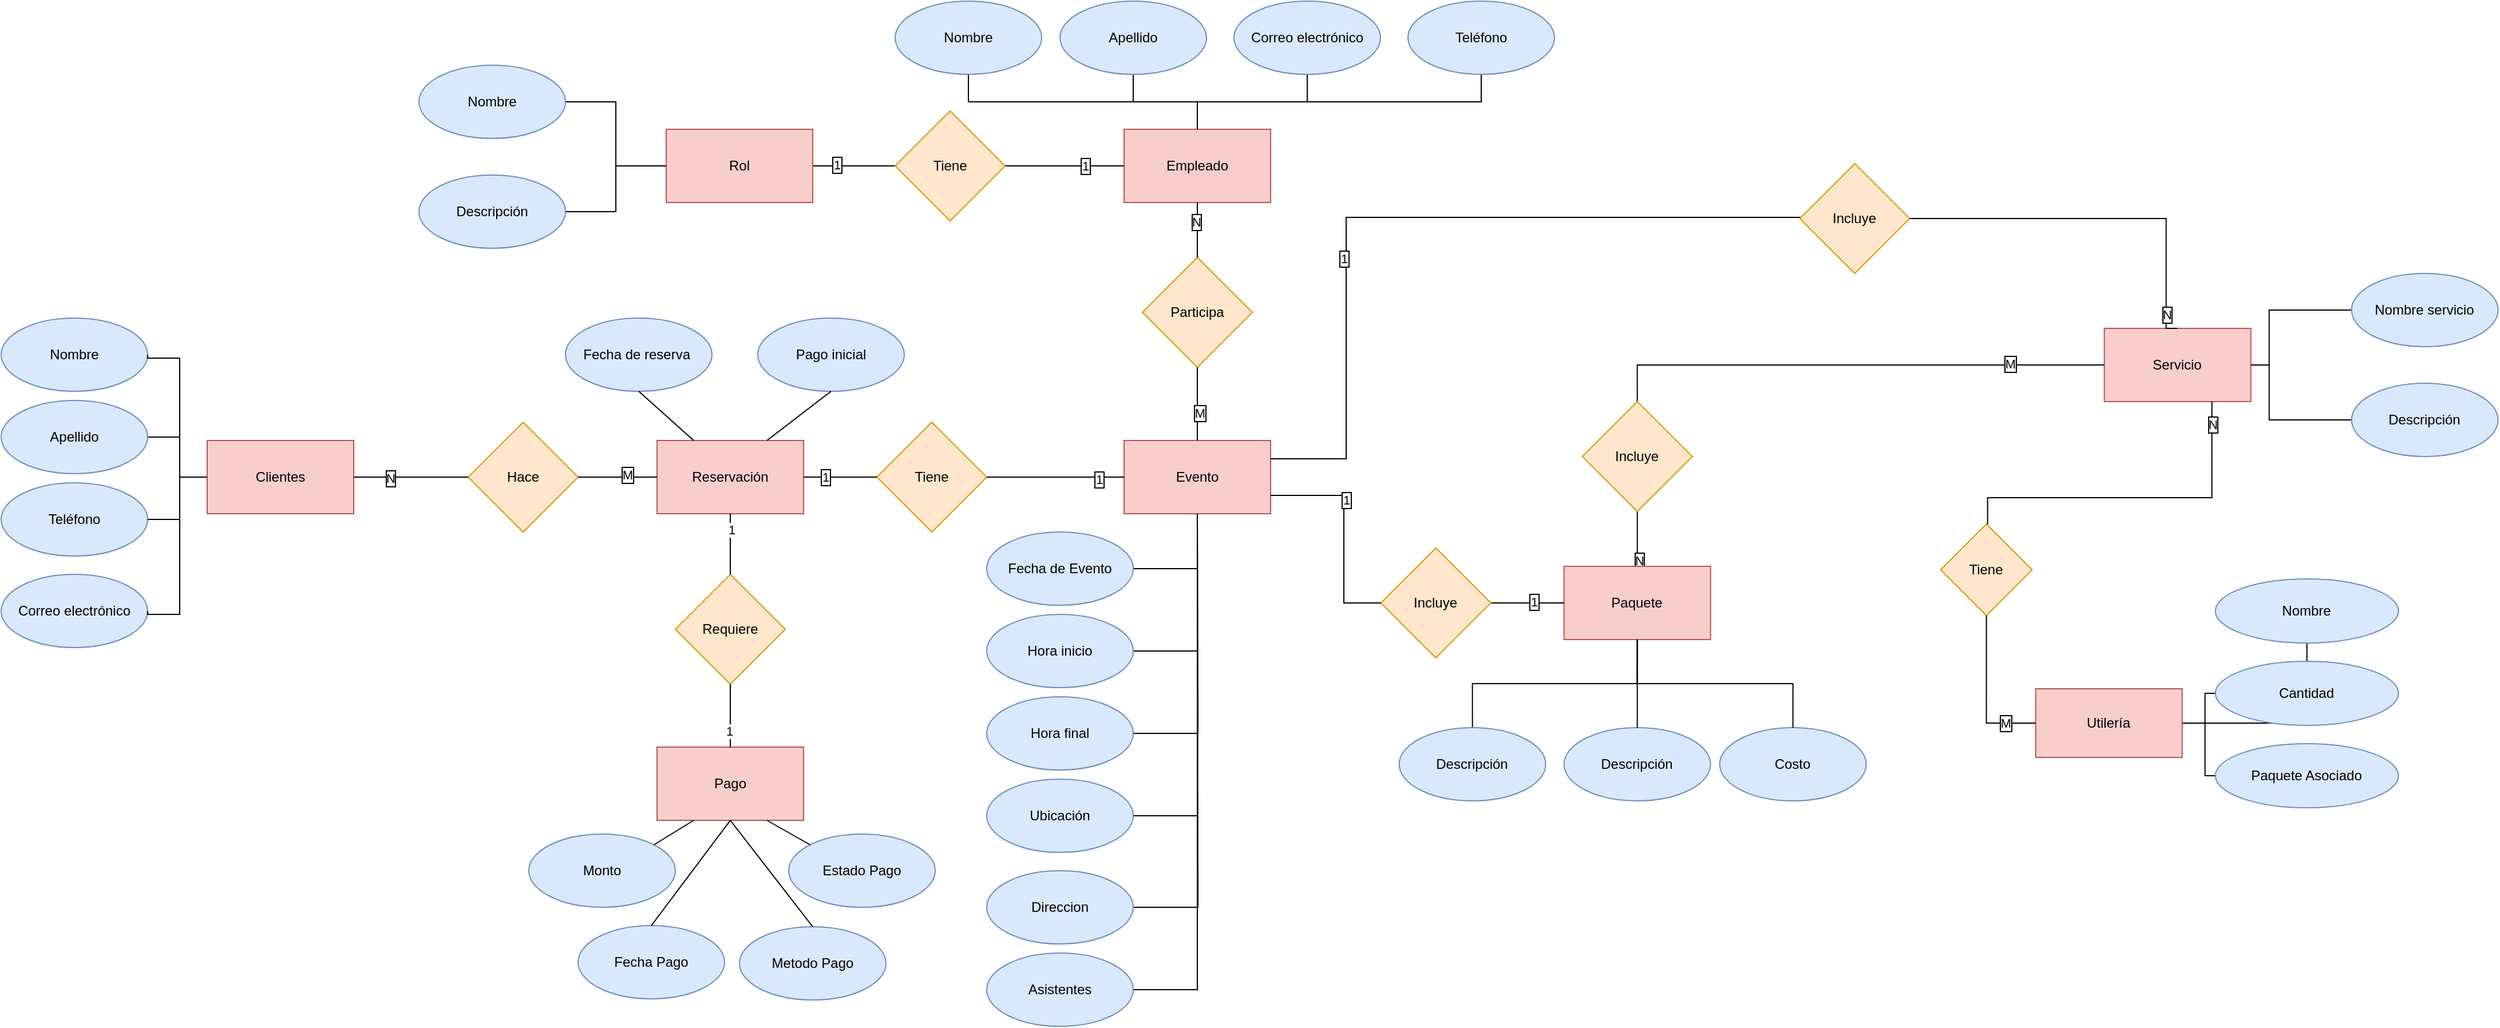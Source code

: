 <mxfile version="24.8.3">
  <diagram name="Página-1" id="xyBPtCxU4HSo__L5TcGD">
    <mxGraphModel dx="1413" dy="1091" grid="0" gridSize="8" guides="1" tooltips="1" connect="1" arrows="1" fold="1" page="0" pageScale="1" pageWidth="827" pageHeight="1169" math="0" shadow="0">
      <root>
        <mxCell id="0" />
        <mxCell id="1" parent="0" />
        <mxCell id="YUz2JsCg41odAJeU33cK-2" value="Hace" style="rhombus;whiteSpace=wrap;html=1;fillColor=#ffe6cc;strokeColor=#d79b00;" parent="1" vertex="1">
          <mxGeometry x="547" y="112" width="96" height="96" as="geometry" />
        </mxCell>
        <mxCell id="YUz2JsCg41odAJeU33cK-4" value="Clientes" style="rounded=0;whiteSpace=wrap;html=1;fillColor=#f8cecc;strokeColor=#b85450;" parent="1" vertex="1">
          <mxGeometry x="319" y="128" width="128" height="64" as="geometry" />
        </mxCell>
        <mxCell id="YUz2JsCg41odAJeU33cK-9" value="Nombre" style="ellipse;whiteSpace=wrap;html=1;fillColor=#dae8fc;strokeColor=#6c8ebf;" parent="1" vertex="1">
          <mxGeometry x="139" y="21" width="128" height="64" as="geometry" />
        </mxCell>
        <mxCell id="YUz2JsCg41odAJeU33cK-10" value="Teléfono" style="ellipse;whiteSpace=wrap;html=1;fillColor=#dae8fc;strokeColor=#6c8ebf;" parent="1" vertex="1">
          <mxGeometry x="139" y="165" width="128" height="64" as="geometry" />
        </mxCell>
        <mxCell id="YUz2JsCg41odAJeU33cK-11" value="Correo electrónico" style="ellipse;whiteSpace=wrap;html=1;fillColor=#dae8fc;strokeColor=#6c8ebf;" parent="1" vertex="1">
          <mxGeometry x="139" y="245" width="128" height="64" as="geometry" />
        </mxCell>
        <mxCell id="YUz2JsCg41odAJeU33cK-12" value="Reservación" style="rounded=0;whiteSpace=wrap;html=1;fillColor=#f8cecc;strokeColor=#b85450;" parent="1" vertex="1">
          <mxGeometry x="712" y="128" width="128" height="64" as="geometry" />
        </mxCell>
        <mxCell id="JyAER5pdy3FAzu10p0TV-11" style="edgeStyle=orthogonalEdgeStyle;shape=connector;rounded=0;orthogonalLoop=1;jettySize=auto;html=1;entryX=0.5;entryY=1;entryDx=0;entryDy=0;strokeColor=default;align=center;verticalAlign=middle;fontFamily=Helvetica;fontSize=11;fontColor=default;labelBackgroundColor=default;endArrow=none;exitX=0.5;exitY=0;exitDx=0;exitDy=0;" parent="1" source="YUz2JsCg41odAJeU33cK-14" target="YUz2JsCg41odAJeU33cK-28" edge="1">
          <mxGeometry relative="1" as="geometry">
            <Array as="points">
              <mxPoint x="1184" y="-168" />
              <mxPoint x="984" y="-168" />
            </Array>
          </mxGeometry>
        </mxCell>
        <mxCell id="YUz2JsCg41odAJeU33cK-14" value="Empleado" style="rounded=0;whiteSpace=wrap;html=1;fillColor=#f8cecc;strokeColor=#b85450;" parent="1" vertex="1">
          <mxGeometry x="1120" y="-144" width="128" height="64" as="geometry" />
        </mxCell>
        <mxCell id="YUz2JsCg41odAJeU33cK-16" value="Fecha de reserva&amp;nbsp;" style="ellipse;whiteSpace=wrap;html=1;fillColor=#dae8fc;strokeColor=#6c8ebf;" parent="1" vertex="1">
          <mxGeometry x="632" y="21" width="128" height="64" as="geometry" />
        </mxCell>
        <mxCell id="YUz2JsCg41odAJeU33cK-17" value="Pago inicial" style="ellipse;whiteSpace=wrap;html=1;fillColor=#dae8fc;strokeColor=#6c8ebf;" parent="1" vertex="1">
          <mxGeometry x="800" y="21" width="128" height="64" as="geometry" />
        </mxCell>
        <mxCell id="JyAER5pdy3FAzu10p0TV-3" style="edgeStyle=orthogonalEdgeStyle;shape=connector;rounded=0;orthogonalLoop=1;jettySize=auto;html=1;entryX=1;entryY=0.5;entryDx=0;entryDy=0;strokeColor=default;align=center;verticalAlign=middle;fontFamily=Helvetica;fontSize=11;fontColor=default;labelBackgroundColor=default;endArrow=none;" parent="1" source="YUz2JsCg41odAJeU33cK-18" target="YUz2JsCg41odAJeU33cK-23" edge="1">
          <mxGeometry relative="1" as="geometry" />
        </mxCell>
        <mxCell id="JyAER5pdy3FAzu10p0TV-4" style="edgeStyle=orthogonalEdgeStyle;shape=connector;rounded=0;orthogonalLoop=1;jettySize=auto;html=1;entryX=1;entryY=0.5;entryDx=0;entryDy=0;strokeColor=default;align=center;verticalAlign=middle;fontFamily=Helvetica;fontSize=11;fontColor=default;labelBackgroundColor=default;endArrow=none;" parent="1" source="YUz2JsCg41odAJeU33cK-18" target="YUz2JsCg41odAJeU33cK-24" edge="1">
          <mxGeometry relative="1" as="geometry" />
        </mxCell>
        <mxCell id="YUz2JsCg41odAJeU33cK-18" value="Evento" style="rounded=0;whiteSpace=wrap;html=1;fillColor=#f8cecc;strokeColor=#b85450;" parent="1" vertex="1">
          <mxGeometry x="1120" y="128" width="128" height="64" as="geometry" />
        </mxCell>
        <mxCell id="YUz2JsCg41odAJeU33cK-19" value="Tiene" style="rhombus;whiteSpace=wrap;html=1;fillColor=#ffe6cc;strokeColor=#d79b00;" parent="1" vertex="1">
          <mxGeometry x="904" y="112" width="96" height="96" as="geometry" />
        </mxCell>
        <mxCell id="YUz2JsCg41odAJeU33cK-21" value="Participa" style="rhombus;whiteSpace=wrap;html=1;fillColor=#ffe6cc;strokeColor=#d79b00;" parent="1" vertex="1">
          <mxGeometry x="1136" y="-32" width="96" height="96" as="geometry" />
        </mxCell>
        <mxCell id="YUz2JsCg41odAJeU33cK-23" value="Fecha de Evento" style="ellipse;whiteSpace=wrap;html=1;fillColor=#dae8fc;strokeColor=#6c8ebf;" parent="1" vertex="1">
          <mxGeometry x="1000" y="208" width="128" height="64" as="geometry" />
        </mxCell>
        <mxCell id="YUz2JsCg41odAJeU33cK-24" value="Hora inicio" style="ellipse;whiteSpace=wrap;html=1;fillColor=#dae8fc;strokeColor=#6c8ebf;" parent="1" vertex="1">
          <mxGeometry x="1000" y="280" width="128" height="64" as="geometry" />
        </mxCell>
        <mxCell id="JyAER5pdy3FAzu10p0TV-5" style="edgeStyle=orthogonalEdgeStyle;shape=connector;rounded=0;orthogonalLoop=1;jettySize=auto;html=1;strokeColor=default;align=center;verticalAlign=middle;fontFamily=Helvetica;fontSize=11;fontColor=default;labelBackgroundColor=default;endArrow=none;" parent="1" source="YUz2JsCg41odAJeU33cK-25" edge="1">
          <mxGeometry relative="1" as="geometry">
            <mxPoint x="1184" y="200.0" as="targetPoint" />
          </mxGeometry>
        </mxCell>
        <mxCell id="YUz2JsCg41odAJeU33cK-25" value="Hora final" style="ellipse;whiteSpace=wrap;html=1;fillColor=#dae8fc;strokeColor=#6c8ebf;" parent="1" vertex="1">
          <mxGeometry x="1000" y="352" width="128" height="64" as="geometry" />
        </mxCell>
        <mxCell id="JyAER5pdy3FAzu10p0TV-6" style="edgeStyle=orthogonalEdgeStyle;shape=connector;rounded=0;orthogonalLoop=1;jettySize=auto;html=1;entryX=0.5;entryY=1;entryDx=0;entryDy=0;strokeColor=default;align=center;verticalAlign=middle;fontFamily=Helvetica;fontSize=11;fontColor=default;labelBackgroundColor=default;endArrow=none;exitX=1;exitY=0.5;exitDx=0;exitDy=0;" parent="1" source="YUz2JsCg41odAJeU33cK-26" target="YUz2JsCg41odAJeU33cK-18" edge="1">
          <mxGeometry relative="1" as="geometry" />
        </mxCell>
        <mxCell id="YUz2JsCg41odAJeU33cK-26" value="Ubicación" style="ellipse;whiteSpace=wrap;html=1;fillColor=#dae8fc;strokeColor=#6c8ebf;" parent="1" vertex="1">
          <mxGeometry x="1000" y="424" width="128" height="64" as="geometry" />
        </mxCell>
        <mxCell id="JyAER5pdy3FAzu10p0TV-7" style="edgeStyle=orthogonalEdgeStyle;shape=connector;rounded=0;orthogonalLoop=1;jettySize=auto;html=1;entryX=0.5;entryY=1;entryDx=0;entryDy=0;strokeColor=default;align=center;verticalAlign=middle;fontFamily=Helvetica;fontSize=11;fontColor=default;labelBackgroundColor=default;endArrow=none;exitX=1;exitY=0.5;exitDx=0;exitDy=0;" parent="1" source="YUz2JsCg41odAJeU33cK-27" target="YUz2JsCg41odAJeU33cK-18" edge="1">
          <mxGeometry relative="1" as="geometry" />
        </mxCell>
        <mxCell id="YUz2JsCg41odAJeU33cK-27" value="Asistentes" style="ellipse;whiteSpace=wrap;html=1;fillColor=#dae8fc;strokeColor=#6c8ebf;" parent="1" vertex="1">
          <mxGeometry x="1000" y="576" width="128" height="64" as="geometry" />
        </mxCell>
        <mxCell id="YUz2JsCg41odAJeU33cK-28" value="Nombre" style="ellipse;whiteSpace=wrap;html=1;fillColor=#dae8fc;strokeColor=#6c8ebf;" parent="1" vertex="1">
          <mxGeometry x="920" y="-256" width="128" height="64" as="geometry" />
        </mxCell>
        <mxCell id="JyAER5pdy3FAzu10p0TV-12" style="edgeStyle=orthogonalEdgeStyle;shape=connector;rounded=0;orthogonalLoop=1;jettySize=auto;html=1;entryX=0.5;entryY=0;entryDx=0;entryDy=0;strokeColor=default;align=center;verticalAlign=middle;fontFamily=Helvetica;fontSize=11;fontColor=default;labelBackgroundColor=default;endArrow=none;" parent="1" source="YUz2JsCg41odAJeU33cK-29" target="YUz2JsCg41odAJeU33cK-14" edge="1">
          <mxGeometry relative="1" as="geometry">
            <Array as="points">
              <mxPoint x="1128" y="-168" />
              <mxPoint x="1184" y="-168" />
            </Array>
          </mxGeometry>
        </mxCell>
        <mxCell id="YUz2JsCg41odAJeU33cK-29" value="Apellido" style="ellipse;whiteSpace=wrap;html=1;fillColor=#dae8fc;strokeColor=#6c8ebf;" parent="1" vertex="1">
          <mxGeometry x="1064" y="-256" width="128" height="64" as="geometry" />
        </mxCell>
        <mxCell id="JyAER5pdy3FAzu10p0TV-14" style="edgeStyle=orthogonalEdgeStyle;shape=connector;rounded=0;orthogonalLoop=1;jettySize=auto;html=1;entryX=0.5;entryY=0;entryDx=0;entryDy=0;strokeColor=default;align=center;verticalAlign=middle;fontFamily=Helvetica;fontSize=11;fontColor=default;labelBackgroundColor=default;endArrow=none;" parent="1" source="YUz2JsCg41odAJeU33cK-30" target="YUz2JsCg41odAJeU33cK-14" edge="1">
          <mxGeometry relative="1" as="geometry">
            <Array as="points">
              <mxPoint x="1432" y="-168" />
              <mxPoint x="1184" y="-168" />
            </Array>
          </mxGeometry>
        </mxCell>
        <mxCell id="YUz2JsCg41odAJeU33cK-30" value="Teléfono" style="ellipse;whiteSpace=wrap;html=1;fillColor=#dae8fc;strokeColor=#6c8ebf;" parent="1" vertex="1">
          <mxGeometry x="1368" y="-256" width="128" height="64" as="geometry" />
        </mxCell>
        <mxCell id="JyAER5pdy3FAzu10p0TV-13" style="edgeStyle=orthogonalEdgeStyle;shape=connector;rounded=0;orthogonalLoop=1;jettySize=auto;html=1;entryX=0.5;entryY=0;entryDx=0;entryDy=0;strokeColor=default;align=center;verticalAlign=middle;fontFamily=Helvetica;fontSize=11;fontColor=default;labelBackgroundColor=default;endArrow=none;" parent="1" source="YUz2JsCg41odAJeU33cK-31" target="YUz2JsCg41odAJeU33cK-14" edge="1">
          <mxGeometry relative="1" as="geometry">
            <Array as="points">
              <mxPoint x="1280" y="-168" />
              <mxPoint x="1184" y="-168" />
            </Array>
          </mxGeometry>
        </mxCell>
        <mxCell id="YUz2JsCg41odAJeU33cK-31" value="Correo electrónico" style="ellipse;whiteSpace=wrap;html=1;fillColor=#dae8fc;strokeColor=#6c8ebf;" parent="1" vertex="1">
          <mxGeometry x="1216" y="-256" width="128" height="64" as="geometry" />
        </mxCell>
        <mxCell id="YUz2JsCg41odAJeU33cK-37" value="" style="endArrow=none;html=1;rounded=0;entryX=0;entryY=0.5;entryDx=0;entryDy=0;exitX=1;exitY=0.5;exitDx=0;exitDy=0;edgeStyle=orthogonalEdgeStyle;" parent="1" source="YUz2JsCg41odAJeU33cK-10" target="YUz2JsCg41odAJeU33cK-4" edge="1">
          <mxGeometry width="50" height="50" relative="1" as="geometry">
            <mxPoint x="247" y="82" as="sourcePoint" />
            <mxPoint x="297" y="32" as="targetPoint" />
            <Array as="points">
              <mxPoint x="295" y="197" />
              <mxPoint x="295" y="160" />
            </Array>
          </mxGeometry>
        </mxCell>
        <mxCell id="YUz2JsCg41odAJeU33cK-39" value="" style="endArrow=none;html=1;rounded=0;edgeStyle=orthogonalEdgeStyle;exitX=1;exitY=0.5;exitDx=0;exitDy=0;" parent="1" source="YUz2JsCg41odAJeU33cK-9" edge="1">
          <mxGeometry width="50" height="50" relative="1" as="geometry">
            <mxPoint x="279" y="103.31" as="sourcePoint" />
            <mxPoint x="319" y="160" as="targetPoint" />
            <Array as="points">
              <mxPoint x="267" y="56" />
              <mxPoint x="295" y="56" />
              <mxPoint x="295" y="160" />
            </Array>
          </mxGeometry>
        </mxCell>
        <mxCell id="YUz2JsCg41odAJeU33cK-40" value="" style="endArrow=none;html=1;rounded=0;exitX=1;exitY=0.5;exitDx=0;exitDy=0;edgeStyle=orthogonalEdgeStyle;" parent="1" source="YUz2JsCg41odAJeU33cK-11" edge="1">
          <mxGeometry width="50" height="50" relative="1" as="geometry">
            <mxPoint x="287" y="320" as="sourcePoint" />
            <mxPoint x="319" y="160" as="targetPoint" />
            <Array as="points">
              <mxPoint x="267" y="280" />
              <mxPoint x="295" y="280" />
              <mxPoint x="295" y="160" />
            </Array>
          </mxGeometry>
        </mxCell>
        <mxCell id="YUz2JsCg41odAJeU33cK-41" value="" style="endArrow=none;html=1;rounded=0;entryX=0;entryY=0.5;entryDx=0;entryDy=0;exitX=1;exitY=0.5;exitDx=0;exitDy=0;edgeStyle=orthogonalEdgeStyle;" parent="1" source="YUz2JsCg41odAJeU33cK-4" target="YUz2JsCg41odAJeU33cK-2" edge="1">
          <mxGeometry width="50" height="50" relative="1" as="geometry">
            <mxPoint x="608" y="39.65" as="sourcePoint" />
            <mxPoint x="720" y="72.34" as="targetPoint" />
          </mxGeometry>
        </mxCell>
        <mxCell id="JyAER5pdy3FAzu10p0TV-44" value="N" style="edgeLabel;html=1;align=center;verticalAlign=middle;resizable=0;points=[];fontFamily=Helvetica;fontSize=11;fontColor=default;labelBackgroundColor=default;labelBorderColor=default;" parent="YUz2JsCg41odAJeU33cK-41" vertex="1" connectable="0">
          <mxGeometry x="-0.37" y="-1" relative="1" as="geometry">
            <mxPoint as="offset" />
          </mxGeometry>
        </mxCell>
        <mxCell id="YUz2JsCg41odAJeU33cK-42" value="" style="endArrow=none;html=1;rounded=0;entryX=0;entryY=0.5;entryDx=0;entryDy=0;exitX=1;exitY=0.5;exitDx=0;exitDy=0;edgeStyle=orthogonalEdgeStyle;" parent="1" source="YUz2JsCg41odAJeU33cK-2" target="YUz2JsCg41odAJeU33cK-12" edge="1">
          <mxGeometry width="50" height="50" relative="1" as="geometry">
            <mxPoint x="608" y="39.65" as="sourcePoint" />
            <mxPoint x="720" y="72.34" as="targetPoint" />
          </mxGeometry>
        </mxCell>
        <mxCell id="JyAER5pdy3FAzu10p0TV-46" value="M" style="edgeLabel;html=1;align=center;verticalAlign=middle;resizable=0;points=[];fontFamily=Helvetica;fontSize=11;fontColor=default;labelBorderColor=default;labelBackgroundColor=default;fillColor=none;gradientColor=none;" parent="YUz2JsCg41odAJeU33cK-42" vertex="1" connectable="0">
          <mxGeometry x="0.228" y="2" relative="1" as="geometry">
            <mxPoint as="offset" />
          </mxGeometry>
        </mxCell>
        <mxCell id="YUz2JsCg41odAJeU33cK-45" value="" style="endArrow=none;html=1;rounded=0;entryX=0;entryY=0.5;entryDx=0;entryDy=0;exitX=1;exitY=0.5;exitDx=0;exitDy=0;edgeStyle=orthogonalEdgeStyle;" parent="1" source="YUz2JsCg41odAJeU33cK-12" target="YUz2JsCg41odAJeU33cK-19" edge="1">
          <mxGeometry width="50" height="50" relative="1" as="geometry">
            <mxPoint x="936" y="15.31" as="sourcePoint" />
            <mxPoint x="1048" y="48.0" as="targetPoint" />
          </mxGeometry>
        </mxCell>
        <mxCell id="JyAER5pdy3FAzu10p0TV-47" value="1" style="edgeLabel;html=1;align=center;verticalAlign=middle;resizable=0;points=[];fontFamily=Helvetica;fontSize=11;fontColor=default;labelBorderColor=default;labelBackgroundColor=default;fillColor=none;gradientColor=none;" parent="YUz2JsCg41odAJeU33cK-45" vertex="1" connectable="0">
          <mxGeometry x="-0.421" relative="1" as="geometry">
            <mxPoint as="offset" />
          </mxGeometry>
        </mxCell>
        <mxCell id="YUz2JsCg41odAJeU33cK-46" value="" style="endArrow=none;html=1;rounded=0;entryX=0;entryY=0.5;entryDx=0;entryDy=0;exitX=1;exitY=0.5;exitDx=0;exitDy=0;edgeStyle=orthogonalEdgeStyle;" parent="1" source="YUz2JsCg41odAJeU33cK-19" target="YUz2JsCg41odAJeU33cK-18" edge="1">
          <mxGeometry width="50" height="50" relative="1" as="geometry">
            <mxPoint x="936" y="15.31" as="sourcePoint" />
            <mxPoint x="1048" y="48.0" as="targetPoint" />
          </mxGeometry>
        </mxCell>
        <mxCell id="JyAER5pdy3FAzu10p0TV-48" value="1" style="edgeLabel;html=1;align=center;verticalAlign=middle;resizable=0;points=[];fontFamily=Helvetica;fontSize=11;fontColor=default;labelBorderColor=default;labelBackgroundColor=default;fillColor=none;gradientColor=none;" parent="YUz2JsCg41odAJeU33cK-46" vertex="1" connectable="0">
          <mxGeometry x="0.624" y="-2" relative="1" as="geometry">
            <mxPoint as="offset" />
          </mxGeometry>
        </mxCell>
        <mxCell id="YUz2JsCg41odAJeU33cK-47" value="" style="endArrow=none;html=1;rounded=0;entryX=0.5;entryY=0;entryDx=0;entryDy=0;exitX=0.5;exitY=1;exitDx=0;exitDy=0;" parent="1" source="YUz2JsCg41odAJeU33cK-21" target="YUz2JsCg41odAJeU33cK-18" edge="1">
          <mxGeometry width="50" height="50" relative="1" as="geometry">
            <mxPoint x="936" y="15.31" as="sourcePoint" />
            <mxPoint x="1048" y="48.0" as="targetPoint" />
          </mxGeometry>
        </mxCell>
        <mxCell id="JyAER5pdy3FAzu10p0TV-56" value="M" style="edgeLabel;html=1;align=center;verticalAlign=middle;resizable=0;points=[];fontFamily=Helvetica;fontSize=11;fontColor=default;labelBorderColor=default;labelBackgroundColor=default;fillColor=none;gradientColor=none;" parent="YUz2JsCg41odAJeU33cK-47" vertex="1" connectable="0">
          <mxGeometry x="0.227" y="2" relative="1" as="geometry">
            <mxPoint as="offset" />
          </mxGeometry>
        </mxCell>
        <mxCell id="YUz2JsCg41odAJeU33cK-48" value="" style="endArrow=none;html=1;rounded=0;entryX=0.5;entryY=0;entryDx=0;entryDy=0;exitX=0.5;exitY=1;exitDx=0;exitDy=0;" parent="1" source="YUz2JsCg41odAJeU33cK-14" target="YUz2JsCg41odAJeU33cK-21" edge="1">
          <mxGeometry width="50" height="50" relative="1" as="geometry">
            <mxPoint x="992" y="-96" as="sourcePoint" />
            <mxPoint x="1104" y="-63.31" as="targetPoint" />
          </mxGeometry>
        </mxCell>
        <mxCell id="JyAER5pdy3FAzu10p0TV-55" value="N" style="edgeLabel;html=1;align=center;verticalAlign=middle;resizable=0;points=[];fontFamily=Helvetica;fontSize=11;fontColor=default;labelBorderColor=default;labelBackgroundColor=default;fillColor=none;gradientColor=none;" parent="YUz2JsCg41odAJeU33cK-48" vertex="1" connectable="0">
          <mxGeometry x="-0.305" y="-1" relative="1" as="geometry">
            <mxPoint as="offset" />
          </mxGeometry>
        </mxCell>
        <mxCell id="JyAER5pdy3FAzu10p0TV-2" style="edgeStyle=orthogonalEdgeStyle;shape=connector;rounded=0;orthogonalLoop=1;jettySize=auto;html=1;entryX=0;entryY=0.5;entryDx=0;entryDy=0;strokeColor=default;align=center;verticalAlign=middle;fontFamily=Helvetica;fontSize=11;fontColor=default;labelBackgroundColor=default;endArrow=none;" parent="1" source="JyAER5pdy3FAzu10p0TV-1" target="YUz2JsCg41odAJeU33cK-4" edge="1">
          <mxGeometry relative="1" as="geometry">
            <Array as="points">
              <mxPoint x="295" y="125" />
              <mxPoint x="295" y="160" />
            </Array>
          </mxGeometry>
        </mxCell>
        <mxCell id="JyAER5pdy3FAzu10p0TV-1" value="Apellido" style="ellipse;whiteSpace=wrap;html=1;fillColor=#dae8fc;strokeColor=#6c8ebf;" parent="1" vertex="1">
          <mxGeometry x="139" y="93" width="128" height="64" as="geometry" />
        </mxCell>
        <mxCell id="JyAER5pdy3FAzu10p0TV-27" style="edgeStyle=orthogonalEdgeStyle;shape=connector;rounded=0;orthogonalLoop=1;jettySize=auto;html=1;strokeColor=default;align=center;verticalAlign=middle;fontFamily=Helvetica;fontSize=11;fontColor=default;labelBackgroundColor=default;endArrow=none;" parent="1" source="JyAER5pdy3FAzu10p0TV-26" edge="1">
          <mxGeometry relative="1" as="geometry">
            <mxPoint x="1184" y="192" as="targetPoint" />
          </mxGeometry>
        </mxCell>
        <mxCell id="JyAER5pdy3FAzu10p0TV-26" value="Direccion" style="ellipse;whiteSpace=wrap;html=1;fillColor=#dae8fc;strokeColor=#6c8ebf;" parent="1" vertex="1">
          <mxGeometry x="1000" y="504" width="128" height="64" as="geometry" />
        </mxCell>
        <mxCell id="JyAER5pdy3FAzu10p0TV-43" style="edgeStyle=orthogonalEdgeStyle;shape=connector;rounded=0;orthogonalLoop=1;jettySize=auto;html=1;strokeColor=default;align=center;verticalAlign=middle;fontFamily=Helvetica;fontSize=11;fontColor=default;labelBackgroundColor=default;endArrow=none;" parent="1" source="JyAER5pdy3FAzu10p0TV-36" target="JyAER5pdy3FAzu10p0TV-41" edge="1">
          <mxGeometry relative="1" as="geometry" />
        </mxCell>
        <mxCell id="JyAER5pdy3FAzu10p0TV-58" value="1" style="edgeLabel;html=1;align=center;verticalAlign=middle;resizable=0;points=[];fontFamily=Helvetica;fontSize=11;fontColor=default;labelBorderColor=default;labelBackgroundColor=default;fillColor=none;gradientColor=none;" parent="JyAER5pdy3FAzu10p0TV-43" vertex="1" connectable="0">
          <mxGeometry x="-0.416" y="1" relative="1" as="geometry">
            <mxPoint as="offset" />
          </mxGeometry>
        </mxCell>
        <mxCell id="JyAER5pdy3FAzu10p0TV-36" value="Rol" style="rounded=0;whiteSpace=wrap;html=1;fillColor=#f8cecc;strokeColor=#b85450;" parent="1" vertex="1">
          <mxGeometry x="720" y="-144" width="128" height="64" as="geometry" />
        </mxCell>
        <mxCell id="JyAER5pdy3FAzu10p0TV-39" style="edgeStyle=orthogonalEdgeStyle;shape=connector;rounded=0;orthogonalLoop=1;jettySize=auto;html=1;entryX=0;entryY=0.5;entryDx=0;entryDy=0;strokeColor=default;align=center;verticalAlign=middle;fontFamily=Helvetica;fontSize=11;fontColor=default;labelBackgroundColor=default;endArrow=none;" parent="1" source="JyAER5pdy3FAzu10p0TV-37" target="JyAER5pdy3FAzu10p0TV-36" edge="1">
          <mxGeometry relative="1" as="geometry" />
        </mxCell>
        <mxCell id="JyAER5pdy3FAzu10p0TV-37" value="Nombre" style="ellipse;whiteSpace=wrap;html=1;fillColor=#dae8fc;strokeColor=#6c8ebf;" parent="1" vertex="1">
          <mxGeometry x="504" y="-200" width="128" height="64" as="geometry" />
        </mxCell>
        <mxCell id="JyAER5pdy3FAzu10p0TV-40" style="edgeStyle=orthogonalEdgeStyle;shape=connector;rounded=0;orthogonalLoop=1;jettySize=auto;html=1;strokeColor=default;align=center;verticalAlign=middle;fontFamily=Helvetica;fontSize=11;fontColor=default;labelBackgroundColor=default;endArrow=none;" parent="1" source="JyAER5pdy3FAzu10p0TV-38" target="JyAER5pdy3FAzu10p0TV-36" edge="1">
          <mxGeometry relative="1" as="geometry" />
        </mxCell>
        <mxCell id="JyAER5pdy3FAzu10p0TV-38" value="Descripción" style="ellipse;whiteSpace=wrap;html=1;fillColor=#dae8fc;strokeColor=#6c8ebf;" parent="1" vertex="1">
          <mxGeometry x="504" y="-104" width="128" height="64" as="geometry" />
        </mxCell>
        <mxCell id="JyAER5pdy3FAzu10p0TV-42" style="edgeStyle=orthogonalEdgeStyle;shape=connector;rounded=0;orthogonalLoop=1;jettySize=auto;html=1;strokeColor=default;align=center;verticalAlign=middle;fontFamily=Helvetica;fontSize=11;fontColor=default;labelBackgroundColor=default;endArrow=none;" parent="1" source="JyAER5pdy3FAzu10p0TV-41" target="YUz2JsCg41odAJeU33cK-14" edge="1">
          <mxGeometry relative="1" as="geometry" />
        </mxCell>
        <mxCell id="JyAER5pdy3FAzu10p0TV-57" value="1" style="edgeLabel;html=1;align=center;verticalAlign=middle;resizable=0;points=[];fontFamily=Helvetica;fontSize=11;fontColor=default;labelBorderColor=default;labelBackgroundColor=default;fillColor=none;gradientColor=none;" parent="JyAER5pdy3FAzu10p0TV-42" vertex="1" connectable="0">
          <mxGeometry x="0.342" relative="1" as="geometry">
            <mxPoint as="offset" />
          </mxGeometry>
        </mxCell>
        <mxCell id="JyAER5pdy3FAzu10p0TV-41" value="Tiene" style="rhombus;whiteSpace=wrap;html=1;fillColor=#ffe6cc;strokeColor=#d79b00;" parent="1" vertex="1">
          <mxGeometry x="920" y="-160" width="96" height="96" as="geometry" />
        </mxCell>
        <mxCell id="i48AFJSQdrGTWgoJEpdl-2" value="Requiere" style="rhombus;whiteSpace=wrap;html=1;fillColor=#ffe6cc;strokeColor=#d79b00;" parent="1" vertex="1">
          <mxGeometry x="728" y="245" width="96" height="96" as="geometry" />
        </mxCell>
        <mxCell id="i48AFJSQdrGTWgoJEpdl-4" value="" style="endArrow=none;html=1;rounded=0;entryX=0.5;entryY=1;entryDx=0;entryDy=0;exitX=0.75;exitY=0;exitDx=0;exitDy=0;" parent="1" source="YUz2JsCg41odAJeU33cK-12" target="YUz2JsCg41odAJeU33cK-17" edge="1">
          <mxGeometry width="50" height="50" relative="1" as="geometry">
            <mxPoint x="774" y="128" as="sourcePoint" />
            <mxPoint x="824" y="78" as="targetPoint" />
          </mxGeometry>
        </mxCell>
        <mxCell id="i48AFJSQdrGTWgoJEpdl-5" value="" style="endArrow=none;html=1;rounded=0;entryX=0.5;entryY=1;entryDx=0;entryDy=0;exitX=0.25;exitY=0;exitDx=0;exitDy=0;" parent="1" source="YUz2JsCg41odAJeU33cK-12" target="YUz2JsCg41odAJeU33cK-16" edge="1">
          <mxGeometry width="50" height="50" relative="1" as="geometry">
            <mxPoint x="728" y="121" as="sourcePoint" />
            <mxPoint x="778" y="71" as="targetPoint" />
          </mxGeometry>
        </mxCell>
        <mxCell id="i48AFJSQdrGTWgoJEpdl-6" value="" style="endArrow=none;html=1;rounded=0;entryX=0.5;entryY=1;entryDx=0;entryDy=0;exitX=0.5;exitY=0;exitDx=0;exitDy=0;" parent="1" source="i48AFJSQdrGTWgoJEpdl-2" target="YUz2JsCg41odAJeU33cK-12" edge="1">
          <mxGeometry width="50" height="50" relative="1" as="geometry">
            <mxPoint x="710" y="258" as="sourcePoint" />
            <mxPoint x="760" y="208" as="targetPoint" />
          </mxGeometry>
        </mxCell>
        <mxCell id="i48AFJSQdrGTWgoJEpdl-9" value="1" style="edgeLabel;html=1;align=center;verticalAlign=middle;resizable=0;points=[];" parent="i48AFJSQdrGTWgoJEpdl-6" vertex="1" connectable="0">
          <mxGeometry x="0.472" y="-1" relative="1" as="geometry">
            <mxPoint as="offset" />
          </mxGeometry>
        </mxCell>
        <mxCell id="i48AFJSQdrGTWgoJEpdl-7" value="Pago" style="rounded=0;whiteSpace=wrap;html=1;fillColor=#f8cecc;strokeColor=#b85450;" parent="1" vertex="1">
          <mxGeometry x="712" y="396" width="128" height="64" as="geometry" />
        </mxCell>
        <mxCell id="i48AFJSQdrGTWgoJEpdl-8" value="" style="endArrow=none;html=1;rounded=0;entryX=0.5;entryY=1;entryDx=0;entryDy=0;exitX=0.5;exitY=0;exitDx=0;exitDy=0;" parent="1" source="i48AFJSQdrGTWgoJEpdl-7" target="i48AFJSQdrGTWgoJEpdl-2" edge="1">
          <mxGeometry width="50" height="50" relative="1" as="geometry">
            <mxPoint x="816" y="378" as="sourcePoint" />
            <mxPoint x="866" y="328" as="targetPoint" />
          </mxGeometry>
        </mxCell>
        <mxCell id="i48AFJSQdrGTWgoJEpdl-10" value="1" style="edgeLabel;html=1;align=center;verticalAlign=middle;resizable=0;points=[];" parent="i48AFJSQdrGTWgoJEpdl-8" vertex="1" connectable="0">
          <mxGeometry x="-0.491" y="1" relative="1" as="geometry">
            <mxPoint as="offset" />
          </mxGeometry>
        </mxCell>
        <mxCell id="i48AFJSQdrGTWgoJEpdl-11" value="Monto" style="ellipse;whiteSpace=wrap;html=1;fillColor=#dae8fc;strokeColor=#6c8ebf;" parent="1" vertex="1">
          <mxGeometry x="600" y="472" width="128" height="64" as="geometry" />
        </mxCell>
        <mxCell id="i48AFJSQdrGTWgoJEpdl-12" value="Metodo Pago" style="ellipse;whiteSpace=wrap;html=1;fillColor=#dae8fc;strokeColor=#6c8ebf;" parent="1" vertex="1">
          <mxGeometry x="784" y="553" width="128" height="64" as="geometry" />
        </mxCell>
        <mxCell id="i48AFJSQdrGTWgoJEpdl-13" value="Estado Pago" style="ellipse;whiteSpace=wrap;html=1;fillColor=#dae8fc;strokeColor=#6c8ebf;" parent="1" vertex="1">
          <mxGeometry x="827" y="472" width="128" height="64" as="geometry" />
        </mxCell>
        <mxCell id="i48AFJSQdrGTWgoJEpdl-14" value="Fecha Pago" style="ellipse;whiteSpace=wrap;html=1;fillColor=#dae8fc;strokeColor=#6c8ebf;" parent="1" vertex="1">
          <mxGeometry x="643" y="552" width="128" height="64" as="geometry" />
        </mxCell>
        <mxCell id="i48AFJSQdrGTWgoJEpdl-15" value="" style="endArrow=none;html=1;rounded=0;exitX=1;exitY=0;exitDx=0;exitDy=0;entryX=0.25;entryY=1;entryDx=0;entryDy=0;" parent="1" source="i48AFJSQdrGTWgoJEpdl-11" target="i48AFJSQdrGTWgoJEpdl-7" edge="1">
          <mxGeometry width="50" height="50" relative="1" as="geometry">
            <mxPoint x="736" y="498" as="sourcePoint" />
            <mxPoint x="786" y="448" as="targetPoint" />
          </mxGeometry>
        </mxCell>
        <mxCell id="i48AFJSQdrGTWgoJEpdl-16" value="" style="endArrow=none;html=1;rounded=0;exitX=0.5;exitY=0;exitDx=0;exitDy=0;entryX=0.5;entryY=1;entryDx=0;entryDy=0;" parent="1" source="i48AFJSQdrGTWgoJEpdl-14" target="i48AFJSQdrGTWgoJEpdl-7" edge="1">
          <mxGeometry width="50" height="50" relative="1" as="geometry">
            <mxPoint x="736" y="498" as="sourcePoint" />
            <mxPoint x="786" y="448" as="targetPoint" />
          </mxGeometry>
        </mxCell>
        <mxCell id="i48AFJSQdrGTWgoJEpdl-17" value="" style="endArrow=none;html=1;rounded=0;entryX=0.5;entryY=1;entryDx=0;entryDy=0;exitX=0.5;exitY=0;exitDx=0;exitDy=0;" parent="1" source="i48AFJSQdrGTWgoJEpdl-12" target="i48AFJSQdrGTWgoJEpdl-7" edge="1">
          <mxGeometry width="50" height="50" relative="1" as="geometry">
            <mxPoint x="771" y="546" as="sourcePoint" />
            <mxPoint x="821" y="496" as="targetPoint" />
          </mxGeometry>
        </mxCell>
        <mxCell id="i48AFJSQdrGTWgoJEpdl-18" value="" style="endArrow=none;html=1;rounded=0;exitX=0.75;exitY=1;exitDx=0;exitDy=0;entryX=0;entryY=0;entryDx=0;entryDy=0;" parent="1" source="i48AFJSQdrGTWgoJEpdl-7" target="i48AFJSQdrGTWgoJEpdl-13" edge="1">
          <mxGeometry width="50" height="50" relative="1" as="geometry">
            <mxPoint x="888" y="453" as="sourcePoint" />
            <mxPoint x="938" y="403" as="targetPoint" />
          </mxGeometry>
        </mxCell>
        <mxCell id="9gRtz2t4j_QgYpZg94V2-1" value="Servicio" style="rounded=0;whiteSpace=wrap;html=1;fillColor=#f8cecc;strokeColor=#b85450;" vertex="1" parent="1">
          <mxGeometry x="1976.337" y="29.996" width="128" height="64" as="geometry" />
        </mxCell>
        <mxCell id="9gRtz2t4j_QgYpZg94V2-2" style="edgeStyle=orthogonalEdgeStyle;shape=connector;rounded=0;orthogonalLoop=1;jettySize=auto;html=1;strokeColor=default;align=center;verticalAlign=middle;fontFamily=Helvetica;fontSize=11;fontColor=default;labelBackgroundColor=default;endArrow=none;exitX=0.5;exitY=1;exitDx=0;exitDy=0;entryX=0.5;entryY=0;entryDx=0;entryDy=0;" edge="1" parent="1" target="9gRtz2t4j_QgYpZg94V2-27">
          <mxGeometry relative="1" as="geometry">
            <Array as="points">
              <mxPoint x="2070.337" y="177.996" />
              <mxPoint x="1874.337" y="177.996" />
            </Array>
            <mxPoint x="2070.337" y="93.996" as="sourcePoint" />
            <mxPoint x="1900.337" y="311.996" as="targetPoint" />
          </mxGeometry>
        </mxCell>
        <mxCell id="9gRtz2t4j_QgYpZg94V2-3" value="N" style="edgeLabel;html=1;align=center;verticalAlign=middle;resizable=0;points=[];fontFamily=Helvetica;fontSize=11;fontColor=default;labelBorderColor=default;labelBackgroundColor=default;fillColor=none;gradientColor=none;" vertex="1" connectable="0" parent="9gRtz2t4j_QgYpZg94V2-2">
          <mxGeometry x="-0.868" relative="1" as="geometry">
            <mxPoint as="offset" />
          </mxGeometry>
        </mxCell>
        <mxCell id="9gRtz2t4j_QgYpZg94V2-4" style="edgeStyle=orthogonalEdgeStyle;shape=connector;rounded=0;orthogonalLoop=1;jettySize=auto;html=1;exitX=0.5;exitY=0;exitDx=0;exitDy=0;entryX=0.5;entryY=1;entryDx=0;entryDy=0;strokeColor=default;align=center;verticalAlign=middle;fontFamily=Helvetica;fontSize=11;fontColor=default;labelBackgroundColor=default;endArrow=none;" edge="1" parent="1" source="9gRtz2t4j_QgYpZg94V2-6" target="9gRtz2t4j_QgYpZg94V2-12">
          <mxGeometry relative="1" as="geometry" />
        </mxCell>
        <mxCell id="9gRtz2t4j_QgYpZg94V2-5" value="N" style="edgeLabel;html=1;align=center;verticalAlign=middle;resizable=0;points=[];fontFamily=Helvetica;fontSize=11;fontColor=default;labelBorderColor=default;labelBackgroundColor=default;fillColor=none;gradientColor=none;" vertex="1" connectable="0" parent="9gRtz2t4j_QgYpZg94V2-4">
          <mxGeometry x="-0.765" y="-1" relative="1" as="geometry">
            <mxPoint as="offset" />
          </mxGeometry>
        </mxCell>
        <mxCell id="9gRtz2t4j_QgYpZg94V2-6" value="Paquete" style="rounded=0;whiteSpace=wrap;html=1;fillColor=#f8cecc;strokeColor=#b85450;" vertex="1" parent="1">
          <mxGeometry x="1504.337" y="237.996" width="128" height="64" as="geometry" />
        </mxCell>
        <mxCell id="9gRtz2t4j_QgYpZg94V2-7" style="edgeStyle=orthogonalEdgeStyle;shape=connector;rounded=0;orthogonalLoop=1;jettySize=auto;html=1;entryX=0;entryY=0.5;entryDx=0;entryDy=0;strokeColor=default;align=center;verticalAlign=middle;fontFamily=Helvetica;fontSize=11;fontColor=default;labelBackgroundColor=default;endArrow=none;" edge="1" parent="1" source="9gRtz2t4j_QgYpZg94V2-9" target="9gRtz2t4j_QgYpZg94V2-6">
          <mxGeometry relative="1" as="geometry" />
        </mxCell>
        <mxCell id="9gRtz2t4j_QgYpZg94V2-8" value="1" style="edgeLabel;html=1;align=center;verticalAlign=middle;resizable=0;points=[];fontFamily=Helvetica;fontSize=11;fontColor=default;labelBorderColor=default;labelBackgroundColor=default;fillColor=none;gradientColor=none;" vertex="1" connectable="0" parent="9gRtz2t4j_QgYpZg94V2-7">
          <mxGeometry x="0.174" y="1" relative="1" as="geometry">
            <mxPoint as="offset" />
          </mxGeometry>
        </mxCell>
        <mxCell id="9gRtz2t4j_QgYpZg94V2-9" value="Incluye" style="rhombus;whiteSpace=wrap;html=1;fillColor=#ffe6cc;strokeColor=#d79b00;" vertex="1" parent="1">
          <mxGeometry x="1344.337" y="221.996" width="96" height="96" as="geometry" />
        </mxCell>
        <mxCell id="9gRtz2t4j_QgYpZg94V2-10" style="edgeStyle=orthogonalEdgeStyle;shape=connector;rounded=0;orthogonalLoop=1;jettySize=auto;html=1;entryX=0;entryY=0.5;entryDx=0;entryDy=0;strokeColor=default;align=center;verticalAlign=middle;fontFamily=Helvetica;fontSize=11;fontColor=default;labelBackgroundColor=default;endArrow=none;exitX=0.5;exitY=0;exitDx=0;exitDy=0;" edge="1" parent="1" source="9gRtz2t4j_QgYpZg94V2-12" target="9gRtz2t4j_QgYpZg94V2-1">
          <mxGeometry relative="1" as="geometry" />
        </mxCell>
        <mxCell id="9gRtz2t4j_QgYpZg94V2-11" value="M" style="edgeLabel;html=1;align=center;verticalAlign=middle;resizable=0;points=[];fontFamily=Helvetica;fontSize=11;fontColor=default;labelBorderColor=default;labelBackgroundColor=default;fillColor=none;gradientColor=none;" vertex="1" connectable="0" parent="9gRtz2t4j_QgYpZg94V2-10">
          <mxGeometry x="0.624" y="1" relative="1" as="geometry">
            <mxPoint as="offset" />
          </mxGeometry>
        </mxCell>
        <mxCell id="9gRtz2t4j_QgYpZg94V2-12" value="Incluye" style="rhombus;whiteSpace=wrap;html=1;fillColor=#ffe6cc;strokeColor=#d79b00;" vertex="1" parent="1">
          <mxGeometry x="1520.337" y="93.996" width="96" height="96" as="geometry" />
        </mxCell>
        <mxCell id="9gRtz2t4j_QgYpZg94V2-13" style="edgeStyle=orthogonalEdgeStyle;shape=connector;rounded=0;orthogonalLoop=1;jettySize=auto;html=1;entryX=1;entryY=0.5;entryDx=0;entryDy=0;strokeColor=default;align=center;verticalAlign=middle;fontFamily=Helvetica;fontSize=11;fontColor=default;labelBackgroundColor=default;endArrow=none;exitX=0;exitY=0.5;exitDx=0;exitDy=0;" edge="1" parent="1" source="9gRtz2t4j_QgYpZg94V2-14" target="9gRtz2t4j_QgYpZg94V2-1">
          <mxGeometry relative="1" as="geometry">
            <Array as="points">
              <mxPoint x="2120.337" y="13.996" />
              <mxPoint x="2120.337" y="61.996" />
            </Array>
          </mxGeometry>
        </mxCell>
        <mxCell id="9gRtz2t4j_QgYpZg94V2-14" value="Nombre servicio" style="ellipse;whiteSpace=wrap;html=1;fillColor=#dae8fc;strokeColor=#6c8ebf;" vertex="1" parent="1">
          <mxGeometry x="2192.337" y="-18.004" width="128" height="64" as="geometry" />
        </mxCell>
        <mxCell id="9gRtz2t4j_QgYpZg94V2-15" style="edgeStyle=orthogonalEdgeStyle;shape=connector;rounded=0;orthogonalLoop=1;jettySize=auto;html=1;entryX=1;entryY=0.5;entryDx=0;entryDy=0;strokeColor=default;align=center;verticalAlign=middle;fontFamily=Helvetica;fontSize=11;fontColor=default;labelBackgroundColor=default;endArrow=none;" edge="1" parent="1" source="9gRtz2t4j_QgYpZg94V2-16" target="9gRtz2t4j_QgYpZg94V2-1">
          <mxGeometry relative="1" as="geometry">
            <Array as="points">
              <mxPoint x="2120.337" y="109.996" />
              <mxPoint x="2120.337" y="61.996" />
            </Array>
          </mxGeometry>
        </mxCell>
        <mxCell id="9gRtz2t4j_QgYpZg94V2-16" value="Descripción" style="ellipse;whiteSpace=wrap;html=1;fillColor=#dae8fc;strokeColor=#6c8ebf;" vertex="1" parent="1">
          <mxGeometry x="2192.337" y="77.996" width="128" height="64" as="geometry" />
        </mxCell>
        <mxCell id="9gRtz2t4j_QgYpZg94V2-17" value="Descripción" style="ellipse;whiteSpace=wrap;html=1;fillColor=#dae8fc;strokeColor=#6c8ebf;" vertex="1" parent="1">
          <mxGeometry x="1504.337" y="378.996" width="128" height="64" as="geometry" />
        </mxCell>
        <mxCell id="9gRtz2t4j_QgYpZg94V2-18" value="Costo" style="ellipse;whiteSpace=wrap;html=1;fillColor=#dae8fc;strokeColor=#6c8ebf;" vertex="1" parent="1">
          <mxGeometry x="1640.337" y="378.996" width="128" height="64" as="geometry" />
        </mxCell>
        <mxCell id="9gRtz2t4j_QgYpZg94V2-19" value="" style="endArrow=none;html=1;rounded=0;entryX=0;entryY=0.5;entryDx=0;entryDy=0;exitX=1;exitY=0.75;exitDx=0;exitDy=0;edgeStyle=orthogonalEdgeStyle;" edge="1" parent="1" target="9gRtz2t4j_QgYpZg94V2-9" source="YUz2JsCg41odAJeU33cK-18">
          <mxGeometry width="50" height="50" relative="1" as="geometry">
            <mxPoint x="1283" y="143.1" as="sourcePoint" />
            <mxPoint x="1411.337" y="207.686" as="targetPoint" />
            <Array as="points">
              <mxPoint x="1312" y="176" />
              <mxPoint x="1312" y="270" />
            </Array>
          </mxGeometry>
        </mxCell>
        <mxCell id="9gRtz2t4j_QgYpZg94V2-20" value="1" style="edgeLabel;html=1;align=center;verticalAlign=middle;resizable=0;points=[];fontFamily=Helvetica;fontSize=11;fontColor=default;labelBorderColor=default;labelBackgroundColor=default;fillColor=none;gradientColor=none;" vertex="1" connectable="0" parent="9gRtz2t4j_QgYpZg94V2-19">
          <mxGeometry x="-0.291" y="2" relative="1" as="geometry">
            <mxPoint as="offset" />
          </mxGeometry>
        </mxCell>
        <mxCell id="9gRtz2t4j_QgYpZg94V2-21" value="" style="endArrow=none;html=1;rounded=0;entryX=0.5;entryY=1;entryDx=0;entryDy=0;exitX=0.5;exitY=0;exitDx=0;exitDy=0;edgeStyle=orthogonalEdgeStyle;" edge="1" parent="1" source="9gRtz2t4j_QgYpZg94V2-18" target="9gRtz2t4j_QgYpZg94V2-6">
          <mxGeometry width="50" height="50" relative="1" as="geometry">
            <mxPoint x="1688.337" y="610.996" as="sourcePoint" />
            <mxPoint x="1688.337" y="578.996" as="targetPoint" />
          </mxGeometry>
        </mxCell>
        <mxCell id="9gRtz2t4j_QgYpZg94V2-22" value="" style="endArrow=none;html=1;rounded=0;entryX=0.5;entryY=1;entryDx=0;entryDy=0;exitX=0.5;exitY=0;exitDx=0;exitDy=0;edgeStyle=orthogonalEdgeStyle;" edge="1" parent="1" source="9gRtz2t4j_QgYpZg94V2-17" target="9gRtz2t4j_QgYpZg94V2-6">
          <mxGeometry width="50" height="50" relative="1" as="geometry">
            <mxPoint x="1704.337" y="546.996" as="sourcePoint" />
            <mxPoint x="1592.337" y="570.996" as="targetPoint" />
          </mxGeometry>
        </mxCell>
        <mxCell id="9gRtz2t4j_QgYpZg94V2-23" style="edgeStyle=orthogonalEdgeStyle;shape=connector;rounded=0;orthogonalLoop=1;jettySize=auto;html=1;strokeColor=default;align=center;verticalAlign=middle;fontFamily=Helvetica;fontSize=11;fontColor=default;labelBackgroundColor=default;endArrow=none;" edge="1" parent="1" source="9gRtz2t4j_QgYpZg94V2-26" target="9gRtz2t4j_QgYpZg94V2-30">
          <mxGeometry relative="1" as="geometry" />
        </mxCell>
        <mxCell id="9gRtz2t4j_QgYpZg94V2-24" style="edgeStyle=orthogonalEdgeStyle;shape=connector;rounded=0;orthogonalLoop=1;jettySize=auto;html=1;entryX=0;entryY=0.5;entryDx=0;entryDy=0;strokeColor=default;align=center;verticalAlign=middle;fontFamily=Helvetica;fontSize=11;fontColor=default;labelBackgroundColor=default;endArrow=none;" edge="1" parent="1" source="9gRtz2t4j_QgYpZg94V2-26" target="9gRtz2t4j_QgYpZg94V2-31">
          <mxGeometry relative="1" as="geometry" />
        </mxCell>
        <mxCell id="9gRtz2t4j_QgYpZg94V2-25" style="edgeStyle=orthogonalEdgeStyle;shape=connector;rounded=0;orthogonalLoop=1;jettySize=auto;html=1;entryX=0;entryY=0.5;entryDx=0;entryDy=0;strokeColor=default;align=center;verticalAlign=middle;fontFamily=Helvetica;fontSize=11;fontColor=default;labelBackgroundColor=default;endArrow=none;" edge="1" parent="1" source="9gRtz2t4j_QgYpZg94V2-26" target="9gRtz2t4j_QgYpZg94V2-34">
          <mxGeometry relative="1" as="geometry" />
        </mxCell>
        <mxCell id="9gRtz2t4j_QgYpZg94V2-26" value="Utilería" style="rounded=0;whiteSpace=wrap;html=1;fillColor=#f8cecc;strokeColor=#b85450;" vertex="1" parent="1">
          <mxGeometry x="1916.337" y="344.996" width="128" height="60" as="geometry" />
        </mxCell>
        <mxCell id="9gRtz2t4j_QgYpZg94V2-27" value="Tiene" style="rhombus;whiteSpace=wrap;html=1;fillColor=#ffe6cc;strokeColor=#d79b00;" vertex="1" parent="1">
          <mxGeometry x="1833.337" y="200.996" width="80" height="80" as="geometry" />
        </mxCell>
        <mxCell id="9gRtz2t4j_QgYpZg94V2-28" value="" style="endArrow=none;html=1;rounded=0;entryX=0;entryY=0.5;entryDx=0;entryDy=0;exitX=0.5;exitY=1;exitDx=0;exitDy=0;edgeStyle=orthogonalEdgeStyle;" edge="1" parent="1" source="9gRtz2t4j_QgYpZg94V2-27" target="9gRtz2t4j_QgYpZg94V2-26">
          <mxGeometry width="50" height="50" relative="1" as="geometry">
            <mxPoint x="2193.337" y="264.996" as="sourcePoint" />
            <mxPoint x="2243.337" y="214.996" as="targetPoint" />
          </mxGeometry>
        </mxCell>
        <mxCell id="9gRtz2t4j_QgYpZg94V2-29" value="M" style="edgeLabel;html=1;align=center;verticalAlign=middle;resizable=0;points=[];fontFamily=Helvetica;fontSize=11;fontColor=default;labelBorderColor=default;labelBackgroundColor=default;fillColor=none;gradientColor=none;" vertex="1" connectable="0" parent="9gRtz2t4j_QgYpZg94V2-28">
          <mxGeometry x="0.615" relative="1" as="geometry">
            <mxPoint as="offset" />
          </mxGeometry>
        </mxCell>
        <mxCell id="9gRtz2t4j_QgYpZg94V2-30" value="Nombre" style="ellipse;whiteSpace=wrap;html=1;fillColor=#dae8fc;strokeColor=#6c8ebf;" vertex="1" parent="1">
          <mxGeometry x="2073.337" y="248.996" width="160" height="56" as="geometry" />
        </mxCell>
        <mxCell id="9gRtz2t4j_QgYpZg94V2-31" value="Cantidad" style="ellipse;whiteSpace=wrap;html=1;fillColor=#dae8fc;strokeColor=#6c8ebf;" vertex="1" parent="1">
          <mxGeometry x="2073.337" y="320.996" width="160" height="56" as="geometry" />
        </mxCell>
        <mxCell id="9gRtz2t4j_QgYpZg94V2-32" style="edgeStyle=orthogonalEdgeStyle;shape=connector;rounded=0;orthogonalLoop=1;jettySize=auto;html=1;entryX=0.5;entryY=1;entryDx=0;entryDy=0;strokeColor=default;align=center;verticalAlign=middle;fontFamily=Helvetica;fontSize=11;fontColor=default;labelBackgroundColor=default;endArrow=none;exitX=0.5;exitY=0;exitDx=0;exitDy=0;" edge="1" parent="1" source="9gRtz2t4j_QgYpZg94V2-33" target="9gRtz2t4j_QgYpZg94V2-6">
          <mxGeometry relative="1" as="geometry" />
        </mxCell>
        <mxCell id="9gRtz2t4j_QgYpZg94V2-33" value="Descripción" style="ellipse;whiteSpace=wrap;html=1;fillColor=#dae8fc;strokeColor=#6c8ebf;" vertex="1" parent="1">
          <mxGeometry x="1360.337" y="378.996" width="128" height="64" as="geometry" />
        </mxCell>
        <mxCell id="9gRtz2t4j_QgYpZg94V2-34" value="Paquete Asociado" style="ellipse;whiteSpace=wrap;html=1;fillColor=#dae8fc;strokeColor=#6c8ebf;" vertex="1" parent="1">
          <mxGeometry x="2073.337" y="392.996" width="160" height="56" as="geometry" />
        </mxCell>
        <mxCell id="9gRtz2t4j_QgYpZg94V2-35" value="" style="endArrow=none;html=1;rounded=0;exitX=1;exitY=0.25;exitDx=0;exitDy=0;edgeStyle=orthogonalEdgeStyle;entryX=0;entryY=0.5;entryDx=0;entryDy=0;" edge="1" parent="1" target="9gRtz2t4j_QgYpZg94V2-37" source="YUz2JsCg41odAJeU33cK-18">
          <mxGeometry width="50" height="50" relative="1" as="geometry">
            <mxPoint x="1283" y="143.1" as="sourcePoint" />
            <mxPoint x="1647.337" y="-29.004" as="targetPoint" />
            <Array as="points">
              <mxPoint x="1314" y="144" />
              <mxPoint x="1314" y="-67" />
              <mxPoint x="1713" y="-67" />
              <mxPoint x="1713" y="-66" />
            </Array>
          </mxGeometry>
        </mxCell>
        <mxCell id="9gRtz2t4j_QgYpZg94V2-36" value="1" style="edgeLabel;html=1;align=center;verticalAlign=middle;resizable=0;points=[];fontFamily=Helvetica;fontSize=11;fontColor=default;labelBorderColor=default;labelBackgroundColor=default;fillColor=none;gradientColor=none;" vertex="1" connectable="0" parent="9gRtz2t4j_QgYpZg94V2-35">
          <mxGeometry x="-0.291" y="2" relative="1" as="geometry">
            <mxPoint as="offset" />
          </mxGeometry>
        </mxCell>
        <mxCell id="9gRtz2t4j_QgYpZg94V2-37" value="Incluye" style="rhombus;whiteSpace=wrap;html=1;fillColor=#ffe6cc;strokeColor=#d79b00;" vertex="1" parent="1">
          <mxGeometry x="1710.337" y="-114.004" width="96" height="96" as="geometry" />
        </mxCell>
        <mxCell id="9gRtz2t4j_QgYpZg94V2-38" style="edgeStyle=orthogonalEdgeStyle;shape=connector;rounded=0;orthogonalLoop=1;jettySize=auto;html=1;strokeColor=default;align=center;verticalAlign=middle;fontFamily=Helvetica;fontSize=11;fontColor=default;labelBackgroundColor=default;endArrow=none;exitX=0.5;exitY=0;exitDx=0;exitDy=0;entryX=1;entryY=0.5;entryDx=0;entryDy=0;" edge="1" parent="1" source="9gRtz2t4j_QgYpZg94V2-1" target="9gRtz2t4j_QgYpZg94V2-37">
          <mxGeometry relative="1" as="geometry">
            <Array as="points">
              <mxPoint x="2030.337" y="29.996" />
              <mxPoint x="2030.337" y="-66.004" />
            </Array>
            <mxPoint x="2030.337" y="-193.004" as="sourcePoint" />
            <mxPoint x="1833.337" y="-86.004" as="targetPoint" />
          </mxGeometry>
        </mxCell>
        <mxCell id="9gRtz2t4j_QgYpZg94V2-39" value="N" style="edgeLabel;html=1;align=center;verticalAlign=middle;resizable=0;points=[];fontFamily=Helvetica;fontSize=11;fontColor=default;labelBorderColor=default;labelBackgroundColor=default;fillColor=none;gradientColor=none;" vertex="1" connectable="0" parent="9gRtz2t4j_QgYpZg94V2-38">
          <mxGeometry x="-0.868" relative="1" as="geometry">
            <mxPoint as="offset" />
          </mxGeometry>
        </mxCell>
      </root>
    </mxGraphModel>
  </diagram>
</mxfile>
